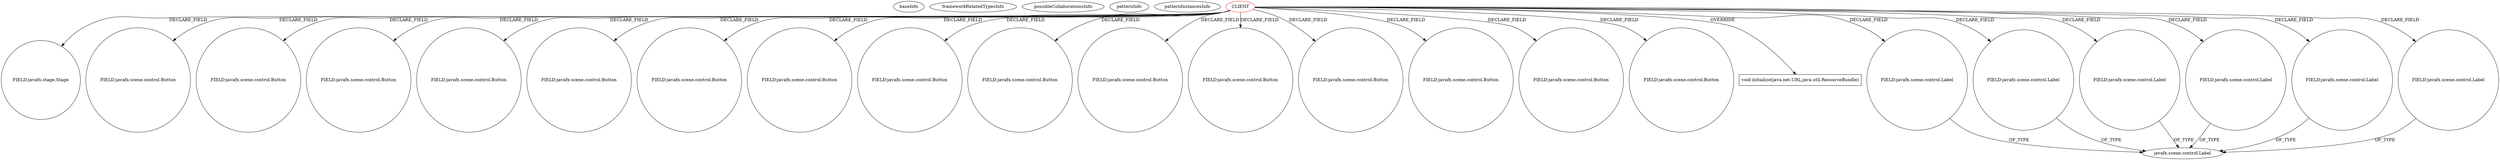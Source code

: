 digraph {
baseInfo[graphId=500,category="pattern",isAnonymous=false,possibleRelation=false]
frameworkRelatedTypesInfo[]
possibleCollaborationsInfo[]
patternInfo[frequency=2.0,patternRootClient=0]
patternInstancesInfo[0="walker-clint-AIProj3~/walker-clint-AIProj3/AIProj3-master/src/application/GameBoardController.java~GameBoardController~4712",1="RomeoGolf-BC~/RomeoGolf-BC/BC-master/src/romeogolf/bc/MainController.java~MainController~1142"]
73[label="FIELD:javafx.stage.Stage",vertexType="FIELD_DECLARATION",isFrameworkType=false,shape=circle]
0[label="CLIENT",vertexType="ROOT_CLIENT_CLASS_DECLARATION",isFrameworkType=false,color=red]
105[label="FIELD:javafx.scene.control.Button",vertexType="FIELD_DECLARATION",isFrameworkType=false,shape=circle]
42[label="FIELD:javafx.scene.control.Button",vertexType="FIELD_DECLARATION",isFrameworkType=false,shape=circle]
77[label="FIELD:javafx.scene.control.Button",vertexType="FIELD_DECLARATION",isFrameworkType=false,shape=circle]
81[label="FIELD:javafx.scene.control.Button",vertexType="FIELD_DECLARATION",isFrameworkType=false,shape=circle]
63[label="FIELD:javafx.scene.control.Button",vertexType="FIELD_DECLARATION",isFrameworkType=false,shape=circle]
12[label="FIELD:javafx.scene.control.Button",vertexType="FIELD_DECLARATION",isFrameworkType=false,shape=circle]
2[label="FIELD:javafx.scene.control.Button",vertexType="FIELD_DECLARATION",isFrameworkType=false,shape=circle]
103[label="FIELD:javafx.scene.control.Button",vertexType="FIELD_DECLARATION",isFrameworkType=false,shape=circle]
75[label="FIELD:javafx.scene.control.Button",vertexType="FIELD_DECLARATION",isFrameworkType=false,shape=circle]
28[label="FIELD:javafx.scene.control.Button",vertexType="FIELD_DECLARATION",isFrameworkType=false,shape=circle]
97[label="FIELD:javafx.scene.control.Button",vertexType="FIELD_DECLARATION",isFrameworkType=false,shape=circle]
115[label="FIELD:javafx.scene.control.Button",vertexType="FIELD_DECLARATION",isFrameworkType=false,shape=circle]
93[label="FIELD:javafx.scene.control.Button",vertexType="FIELD_DECLARATION",isFrameworkType=false,shape=circle]
46[label="FIELD:javafx.scene.control.Button",vertexType="FIELD_DECLARATION",isFrameworkType=false,shape=circle]
117[label="FIELD:javafx.scene.control.Button",vertexType="FIELD_DECLARATION",isFrameworkType=false,shape=circle]
119[label="void initialize(java.net.URL,java.util.ResourceBundle)",vertexType="OVERRIDING_METHOD_DECLARATION",isFrameworkType=false,shape=box]
20[label="FIELD:javafx.scene.control.Label",vertexType="FIELD_DECLARATION",isFrameworkType=false,shape=circle]
17[label="javafx.scene.control.Label",vertexType="FRAMEWORK_CLASS_TYPE",isFrameworkType=false]
22[label="FIELD:javafx.scene.control.Label",vertexType="FIELD_DECLARATION",isFrameworkType=false,shape=circle]
16[label="FIELD:javafx.scene.control.Label",vertexType="FIELD_DECLARATION",isFrameworkType=false,shape=circle]
48[label="FIELD:javafx.scene.control.Label",vertexType="FIELD_DECLARATION",isFrameworkType=false,shape=circle]
95[label="FIELD:javafx.scene.control.Label",vertexType="FIELD_DECLARATION",isFrameworkType=false,shape=circle]
65[label="FIELD:javafx.scene.control.Label",vertexType="FIELD_DECLARATION",isFrameworkType=false,shape=circle]
0->42[label="DECLARE_FIELD"]
0->73[label="DECLARE_FIELD"]
0->65[label="DECLARE_FIELD"]
0->46[label="DECLARE_FIELD"]
0->22[label="DECLARE_FIELD"]
0->95[label="DECLARE_FIELD"]
16->17[label="OF_TYPE"]
0->12[label="DECLARE_FIELD"]
20->17[label="OF_TYPE"]
0->75[label="DECLARE_FIELD"]
0->119[label="OVERRIDE"]
0->2[label="DECLARE_FIELD"]
0->48[label="DECLARE_FIELD"]
0->93[label="DECLARE_FIELD"]
95->17[label="OF_TYPE"]
0->20[label="DECLARE_FIELD"]
0->117[label="DECLARE_FIELD"]
0->28[label="DECLARE_FIELD"]
0->81[label="DECLARE_FIELD"]
22->17[label="OF_TYPE"]
65->17[label="OF_TYPE"]
0->115[label="DECLARE_FIELD"]
0->63[label="DECLARE_FIELD"]
0->16[label="DECLARE_FIELD"]
0->103[label="DECLARE_FIELD"]
0->77[label="DECLARE_FIELD"]
48->17[label="OF_TYPE"]
0->105[label="DECLARE_FIELD"]
0->97[label="DECLARE_FIELD"]
}
